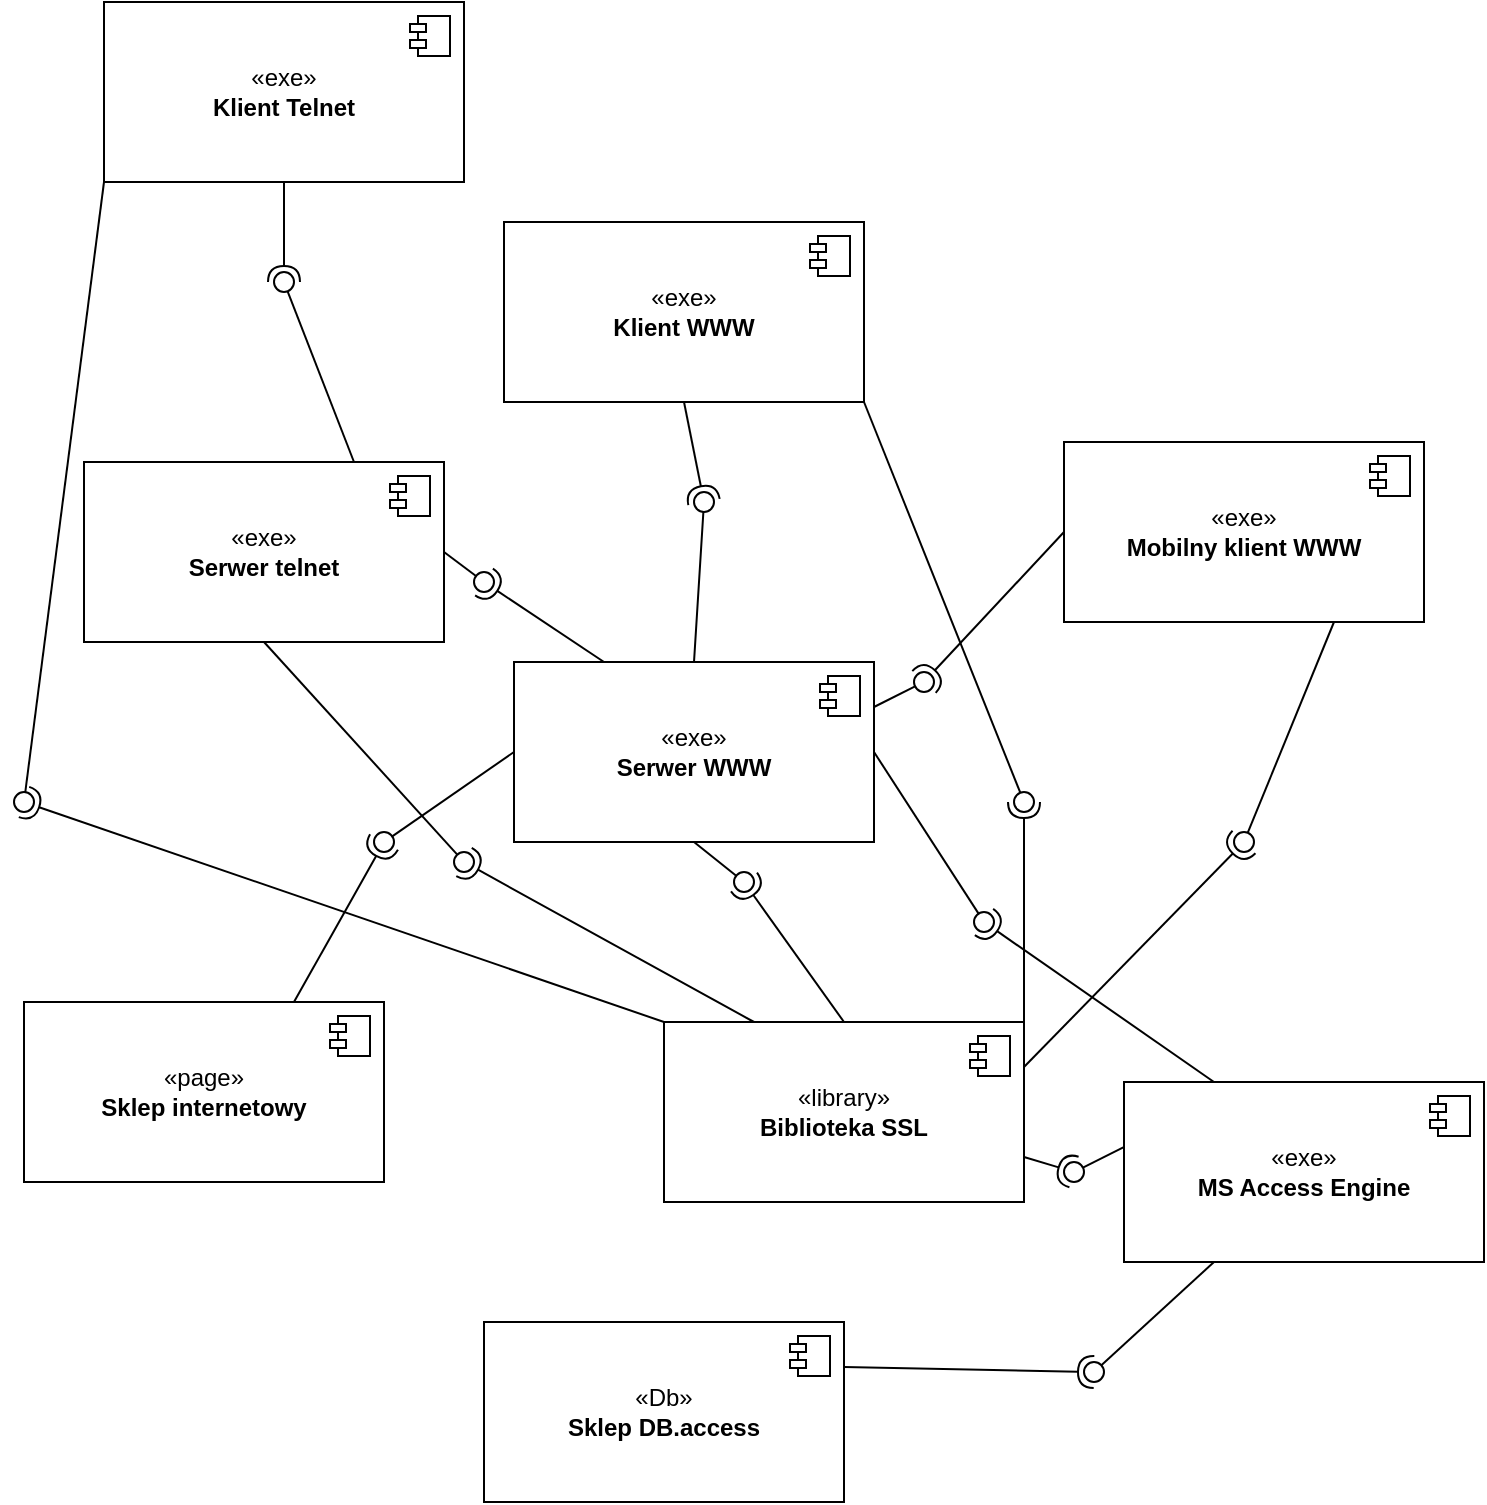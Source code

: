 <mxfile version="26.2.14" pages="2">
  <diagram name="Strona-1" id="enwb5_SqL0PR51shThCd">
    <mxGraphModel dx="1489" dy="849" grid="1" gridSize="10" guides="1" tooltips="1" connect="1" arrows="1" fold="1" page="1" pageScale="1" pageWidth="827" pageHeight="1169" math="0" shadow="0">
      <root>
        <mxCell id="0" />
        <mxCell id="1" parent="0" />
        <mxCell id="jaPRmDYY-AZb9BIHkcQ9-36" value="«exe»&lt;br&gt;&lt;b&gt;Serwer WWW&lt;/b&gt;" style="html=1;dropTarget=0;whiteSpace=wrap;" parent="1" vertex="1">
          <mxGeometry x="275" y="390" width="180" height="90" as="geometry" />
        </mxCell>
        <mxCell id="jaPRmDYY-AZb9BIHkcQ9-37" value="" style="shape=module;jettyWidth=8;jettyHeight=4;" parent="jaPRmDYY-AZb9BIHkcQ9-36" vertex="1">
          <mxGeometry x="1" width="20" height="20" relative="1" as="geometry">
            <mxPoint x="-27" y="7" as="offset" />
          </mxGeometry>
        </mxCell>
        <mxCell id="jaPRmDYY-AZb9BIHkcQ9-38" value="«page»&lt;br&gt;&lt;b&gt;Sklep internetowy&lt;/b&gt;" style="html=1;dropTarget=0;whiteSpace=wrap;" parent="1" vertex="1">
          <mxGeometry x="30" y="560" width="180" height="90" as="geometry" />
        </mxCell>
        <mxCell id="jaPRmDYY-AZb9BIHkcQ9-39" value="" style="shape=module;jettyWidth=8;jettyHeight=4;" parent="jaPRmDYY-AZb9BIHkcQ9-38" vertex="1">
          <mxGeometry x="1" width="20" height="20" relative="1" as="geometry">
            <mxPoint x="-27" y="7" as="offset" />
          </mxGeometry>
        </mxCell>
        <mxCell id="jaPRmDYY-AZb9BIHkcQ9-40" value="«exe»&lt;br&gt;&lt;b&gt;Klient WWW&lt;/b&gt;" style="html=1;dropTarget=0;whiteSpace=wrap;" parent="1" vertex="1">
          <mxGeometry x="270" y="170" width="180" height="90" as="geometry" />
        </mxCell>
        <mxCell id="jaPRmDYY-AZb9BIHkcQ9-41" value="" style="shape=module;jettyWidth=8;jettyHeight=4;" parent="jaPRmDYY-AZb9BIHkcQ9-40" vertex="1">
          <mxGeometry x="1" width="20" height="20" relative="1" as="geometry">
            <mxPoint x="-27" y="7" as="offset" />
          </mxGeometry>
        </mxCell>
        <mxCell id="jaPRmDYY-AZb9BIHkcQ9-42" value="«exe»&lt;br&gt;&lt;b&gt;Mobilny klient WWW&lt;/b&gt;" style="html=1;dropTarget=0;whiteSpace=wrap;" parent="1" vertex="1">
          <mxGeometry x="550" y="280" width="180" height="90" as="geometry" />
        </mxCell>
        <mxCell id="jaPRmDYY-AZb9BIHkcQ9-43" value="" style="shape=module;jettyWidth=8;jettyHeight=4;" parent="jaPRmDYY-AZb9BIHkcQ9-42" vertex="1">
          <mxGeometry x="1" width="20" height="20" relative="1" as="geometry">
            <mxPoint x="-27" y="7" as="offset" />
          </mxGeometry>
        </mxCell>
        <mxCell id="jaPRmDYY-AZb9BIHkcQ9-44" value="«Db»&lt;br&gt;&lt;b&gt;Sklep DB.access&lt;/b&gt;" style="html=1;dropTarget=0;whiteSpace=wrap;" parent="1" vertex="1">
          <mxGeometry x="260" y="720" width="180" height="90" as="geometry" />
        </mxCell>
        <mxCell id="jaPRmDYY-AZb9BIHkcQ9-45" value="" style="shape=module;jettyWidth=8;jettyHeight=4;" parent="jaPRmDYY-AZb9BIHkcQ9-44" vertex="1">
          <mxGeometry x="1" width="20" height="20" relative="1" as="geometry">
            <mxPoint x="-27" y="7" as="offset" />
          </mxGeometry>
        </mxCell>
        <mxCell id="jaPRmDYY-AZb9BIHkcQ9-46" value="«exe»&lt;br&gt;&lt;b&gt;MS Access Engine&lt;/b&gt;" style="html=1;dropTarget=0;whiteSpace=wrap;" parent="1" vertex="1">
          <mxGeometry x="580" y="600" width="180" height="90" as="geometry" />
        </mxCell>
        <mxCell id="jaPRmDYY-AZb9BIHkcQ9-47" value="" style="shape=module;jettyWidth=8;jettyHeight=4;" parent="jaPRmDYY-AZb9BIHkcQ9-46" vertex="1">
          <mxGeometry x="1" width="20" height="20" relative="1" as="geometry">
            <mxPoint x="-27" y="7" as="offset" />
          </mxGeometry>
        </mxCell>
        <mxCell id="jaPRmDYY-AZb9BIHkcQ9-48" value="«exe»&lt;br&gt;&lt;b&gt;Serwer telnet&lt;/b&gt;" style="html=1;dropTarget=0;whiteSpace=wrap;" parent="1" vertex="1">
          <mxGeometry x="60" y="290" width="180" height="90" as="geometry" />
        </mxCell>
        <mxCell id="jaPRmDYY-AZb9BIHkcQ9-49" value="" style="shape=module;jettyWidth=8;jettyHeight=4;" parent="jaPRmDYY-AZb9BIHkcQ9-48" vertex="1">
          <mxGeometry x="1" width="20" height="20" relative="1" as="geometry">
            <mxPoint x="-27" y="7" as="offset" />
          </mxGeometry>
        </mxCell>
        <mxCell id="jaPRmDYY-AZb9BIHkcQ9-50" value="«exe»&lt;br&gt;&lt;b&gt;Klient Telnet&lt;/b&gt;" style="html=1;dropTarget=0;whiteSpace=wrap;" parent="1" vertex="1">
          <mxGeometry x="70" y="60" width="180" height="90" as="geometry" />
        </mxCell>
        <mxCell id="jaPRmDYY-AZb9BIHkcQ9-51" value="" style="shape=module;jettyWidth=8;jettyHeight=4;" parent="jaPRmDYY-AZb9BIHkcQ9-50" vertex="1">
          <mxGeometry x="1" width="20" height="20" relative="1" as="geometry">
            <mxPoint x="-27" y="7" as="offset" />
          </mxGeometry>
        </mxCell>
        <mxCell id="jaPRmDYY-AZb9BIHkcQ9-52" value="«library»&lt;br&gt;&lt;b&gt;Biblioteka SSL&lt;/b&gt;" style="html=1;dropTarget=0;whiteSpace=wrap;" parent="1" vertex="1">
          <mxGeometry x="350" y="570" width="180" height="90" as="geometry" />
        </mxCell>
        <mxCell id="jaPRmDYY-AZb9BIHkcQ9-53" value="" style="shape=module;jettyWidth=8;jettyHeight=4;" parent="jaPRmDYY-AZb9BIHkcQ9-52" vertex="1">
          <mxGeometry x="1" width="20" height="20" relative="1" as="geometry">
            <mxPoint x="-27" y="7" as="offset" />
          </mxGeometry>
        </mxCell>
        <mxCell id="UwlScm_lfMqzpod9ZI4R-2" value="" style="rounded=0;orthogonalLoop=1;jettySize=auto;html=1;endArrow=oval;endFill=0;sketch=0;sourcePerimeterSpacing=0;targetPerimeterSpacing=0;endSize=10;entryX=0.5;entryY=0;entryDx=0;entryDy=0;exitX=0.5;exitY=0;exitDx=0;exitDy=0;" edge="1" target="jaPRmDYY-AZb9BIHkcQ9-36" parent="1" source="jaPRmDYY-AZb9BIHkcQ9-36">
          <mxGeometry relative="1" as="geometry">
            <mxPoint x="220" y="370" as="sourcePoint" />
          </mxGeometry>
        </mxCell>
        <mxCell id="UwlScm_lfMqzpod9ZI4R-3" value="" style="ellipse;whiteSpace=wrap;html=1;align=center;aspect=fixed;fillColor=none;strokeColor=none;resizable=0;perimeter=centerPerimeter;rotatable=0;allowArrows=0;points=[];outlineConnect=1;" vertex="1" parent="1">
          <mxGeometry x="445" y="570" width="10" height="10" as="geometry" />
        </mxCell>
        <mxCell id="UwlScm_lfMqzpod9ZI4R-18" value="" style="rounded=0;orthogonalLoop=1;jettySize=auto;html=1;endArrow=halfCircle;endFill=0;endSize=6;strokeWidth=1;sketch=0;exitX=1;exitY=0.25;exitDx=0;exitDy=0;entryX=0.471;entryY=0.7;entryDx=0;entryDy=0;entryPerimeter=0;" edge="1" target="UwlScm_lfMqzpod9ZI4R-20" parent="1" source="UwlScm_lfMqzpod9ZI4R-20">
          <mxGeometry relative="1" as="geometry">
            <mxPoint x="520" y="465" as="sourcePoint" />
            <mxPoint x="560" y="510" as="targetPoint" />
          </mxGeometry>
        </mxCell>
        <mxCell id="UwlScm_lfMqzpod9ZI4R-21" value="" style="rounded=0;orthogonalLoop=1;jettySize=auto;html=1;endArrow=halfCircle;endFill=0;endSize=6;strokeWidth=1;sketch=0;exitX=1;exitY=0.25;exitDx=0;exitDy=0;" edge="1" parent="1" source="jaPRmDYY-AZb9BIHkcQ9-44" target="UwlScm_lfMqzpod9ZI4R-20">
          <mxGeometry relative="1" as="geometry">
            <mxPoint x="440" y="743" as="sourcePoint" />
            <mxPoint x="560" y="510" as="targetPoint" />
          </mxGeometry>
        </mxCell>
        <mxCell id="UwlScm_lfMqzpod9ZI4R-22" value="" style="rounded=0;orthogonalLoop=1;jettySize=auto;html=1;endArrow=oval;endFill=0;sketch=0;sourcePerimeterSpacing=0;targetPerimeterSpacing=0;endSize=10;exitX=0.25;exitY=1;exitDx=0;exitDy=0;" edge="1" parent="1" source="jaPRmDYY-AZb9BIHkcQ9-46" target="UwlScm_lfMqzpod9ZI4R-20">
          <mxGeometry relative="1" as="geometry">
            <mxPoint x="625" y="690" as="sourcePoint" />
            <mxPoint x="565" y="750" as="targetPoint" />
          </mxGeometry>
        </mxCell>
        <mxCell id="UwlScm_lfMqzpod9ZI4R-20" value="" style="ellipse;whiteSpace=wrap;html=1;align=center;aspect=fixed;fillColor=none;strokeColor=none;resizable=0;perimeter=centerPerimeter;rotatable=0;allowArrows=0;points=[];outlineConnect=1;" vertex="1" parent="1">
          <mxGeometry x="560" y="740" width="10" height="10" as="geometry" />
        </mxCell>
        <mxCell id="UwlScm_lfMqzpod9ZI4R-23" value="" style="rounded=0;orthogonalLoop=1;jettySize=auto;html=1;endArrow=halfCircle;endFill=0;endSize=6;strokeWidth=1;sketch=0;exitX=0.5;exitY=1;exitDx=0;exitDy=0;" edge="1" parent="1" source="jaPRmDYY-AZb9BIHkcQ9-40">
          <mxGeometry relative="1" as="geometry">
            <mxPoint x="400" y="330" as="sourcePoint" />
            <mxPoint x="370" y="310" as="targetPoint" />
          </mxGeometry>
        </mxCell>
        <mxCell id="UwlScm_lfMqzpod9ZI4R-24" value="" style="rounded=0;orthogonalLoop=1;jettySize=auto;html=1;endArrow=oval;endFill=0;sketch=0;sourcePerimeterSpacing=0;targetPerimeterSpacing=0;endSize=10;exitX=0.5;exitY=0;exitDx=0;exitDy=0;" edge="1" parent="1" source="jaPRmDYY-AZb9BIHkcQ9-36">
          <mxGeometry relative="1" as="geometry">
            <mxPoint x="400" y="360" as="sourcePoint" />
            <mxPoint x="370" y="310" as="targetPoint" />
          </mxGeometry>
        </mxCell>
        <mxCell id="UwlScm_lfMqzpod9ZI4R-25" value="" style="ellipse;whiteSpace=wrap;html=1;align=center;aspect=fixed;fillColor=none;strokeColor=none;resizable=0;perimeter=centerPerimeter;rotatable=0;allowArrows=0;points=[];outlineConnect=1;" vertex="1" parent="1">
          <mxGeometry x="445" y="460" width="10" height="10" as="geometry" />
        </mxCell>
        <mxCell id="UwlScm_lfMqzpod9ZI4R-26" value="" style="rounded=0;orthogonalLoop=1;jettySize=auto;html=1;endArrow=halfCircle;endFill=0;endSize=6;strokeWidth=1;sketch=0;exitX=0;exitY=0.5;exitDx=0;exitDy=0;" edge="1" parent="1" source="jaPRmDYY-AZb9BIHkcQ9-42">
          <mxGeometry relative="1" as="geometry">
            <mxPoint x="470" y="465" as="sourcePoint" />
            <mxPoint x="480" y="400" as="targetPoint" />
          </mxGeometry>
        </mxCell>
        <mxCell id="UwlScm_lfMqzpod9ZI4R-27" value="" style="rounded=0;orthogonalLoop=1;jettySize=auto;html=1;endArrow=oval;endFill=0;sketch=0;sourcePerimeterSpacing=0;targetPerimeterSpacing=0;endSize=10;exitX=1;exitY=0.25;exitDx=0;exitDy=0;" edge="1" parent="1" source="jaPRmDYY-AZb9BIHkcQ9-36">
          <mxGeometry relative="1" as="geometry">
            <mxPoint x="430" y="465" as="sourcePoint" />
            <mxPoint x="480" y="400" as="targetPoint" />
          </mxGeometry>
        </mxCell>
        <mxCell id="UwlScm_lfMqzpod9ZI4R-28" value="" style="ellipse;whiteSpace=wrap;html=1;align=center;aspect=fixed;fillColor=none;strokeColor=none;resizable=0;perimeter=centerPerimeter;rotatable=0;allowArrows=0;points=[];outlineConnect=1;" vertex="1" parent="1">
          <mxGeometry x="445" y="460" width="10" height="10" as="geometry" />
        </mxCell>
        <mxCell id="UwlScm_lfMqzpod9ZI4R-29" value="" style="rounded=0;orthogonalLoop=1;jettySize=auto;html=1;endArrow=halfCircle;endFill=0;endSize=6;strokeWidth=1;sketch=0;exitX=0.5;exitY=0;exitDx=0;exitDy=0;" edge="1" parent="1" source="jaPRmDYY-AZb9BIHkcQ9-52">
          <mxGeometry relative="1" as="geometry">
            <mxPoint x="470" y="465" as="sourcePoint" />
            <mxPoint x="390" y="500" as="targetPoint" />
          </mxGeometry>
        </mxCell>
        <mxCell id="UwlScm_lfMqzpod9ZI4R-30" value="" style="rounded=0;orthogonalLoop=1;jettySize=auto;html=1;endArrow=oval;endFill=0;sketch=0;sourcePerimeterSpacing=0;targetPerimeterSpacing=0;endSize=10;exitX=0.5;exitY=1;exitDx=0;exitDy=0;" edge="1" parent="1" source="jaPRmDYY-AZb9BIHkcQ9-36">
          <mxGeometry relative="1" as="geometry">
            <mxPoint x="430" y="465" as="sourcePoint" />
            <mxPoint x="390" y="500" as="targetPoint" />
          </mxGeometry>
        </mxCell>
        <mxCell id="UwlScm_lfMqzpod9ZI4R-31" value="" style="ellipse;whiteSpace=wrap;html=1;align=center;aspect=fixed;fillColor=none;strokeColor=none;resizable=0;perimeter=centerPerimeter;rotatable=0;allowArrows=0;points=[];outlineConnect=1;" vertex="1" parent="1">
          <mxGeometry x="445" y="460" width="10" height="10" as="geometry" />
        </mxCell>
        <mxCell id="UwlScm_lfMqzpod9ZI4R-32" value="" style="rounded=0;orthogonalLoop=1;jettySize=auto;html=1;endArrow=halfCircle;endFill=0;endSize=6;strokeWidth=1;sketch=0;exitX=0.5;exitY=1;exitDx=0;exitDy=0;" edge="1" parent="1" source="jaPRmDYY-AZb9BIHkcQ9-50">
          <mxGeometry relative="1" as="geometry">
            <mxPoint x="160" y="240" as="sourcePoint" />
            <mxPoint x="160" y="200" as="targetPoint" />
          </mxGeometry>
        </mxCell>
        <mxCell id="UwlScm_lfMqzpod9ZI4R-33" value="" style="rounded=0;orthogonalLoop=1;jettySize=auto;html=1;endArrow=oval;endFill=0;sketch=0;sourcePerimeterSpacing=0;targetPerimeterSpacing=0;endSize=10;exitX=0.75;exitY=0;exitDx=0;exitDy=0;" edge="1" parent="1" source="jaPRmDYY-AZb9BIHkcQ9-48">
          <mxGeometry relative="1" as="geometry">
            <mxPoint x="430" y="465" as="sourcePoint" />
            <mxPoint x="160" y="200" as="targetPoint" />
          </mxGeometry>
        </mxCell>
        <mxCell id="UwlScm_lfMqzpod9ZI4R-34" value="" style="ellipse;whiteSpace=wrap;html=1;align=center;aspect=fixed;fillColor=none;strokeColor=none;resizable=0;perimeter=centerPerimeter;rotatable=0;allowArrows=0;points=[];outlineConnect=1;" vertex="1" parent="1">
          <mxGeometry x="445" y="460" width="10" height="10" as="geometry" />
        </mxCell>
        <mxCell id="UwlScm_lfMqzpod9ZI4R-35" value="" style="rounded=0;orthogonalLoop=1;jettySize=auto;html=1;endArrow=halfCircle;endFill=0;endSize=6;strokeWidth=1;sketch=0;exitX=0.25;exitY=0;exitDx=0;exitDy=0;" edge="1" parent="1" source="jaPRmDYY-AZb9BIHkcQ9-36">
          <mxGeometry relative="1" as="geometry">
            <mxPoint x="470" y="465" as="sourcePoint" />
            <mxPoint x="260" y="350" as="targetPoint" />
          </mxGeometry>
        </mxCell>
        <mxCell id="UwlScm_lfMqzpod9ZI4R-36" value="" style="rounded=0;orthogonalLoop=1;jettySize=auto;html=1;endArrow=oval;endFill=0;sketch=0;sourcePerimeterSpacing=0;targetPerimeterSpacing=0;endSize=10;exitX=1;exitY=0.5;exitDx=0;exitDy=0;" edge="1" parent="1" source="jaPRmDYY-AZb9BIHkcQ9-48">
          <mxGeometry relative="1" as="geometry">
            <mxPoint x="430" y="465" as="sourcePoint" />
            <mxPoint x="260" y="350" as="targetPoint" />
          </mxGeometry>
        </mxCell>
        <mxCell id="UwlScm_lfMqzpod9ZI4R-37" value="" style="ellipse;whiteSpace=wrap;html=1;align=center;aspect=fixed;fillColor=none;strokeColor=none;resizable=0;perimeter=centerPerimeter;rotatable=0;allowArrows=0;points=[];outlineConnect=1;" vertex="1" parent="1">
          <mxGeometry x="445" y="460" width="10" height="10" as="geometry" />
        </mxCell>
        <mxCell id="UwlScm_lfMqzpod9ZI4R-38" value="" style="rounded=0;orthogonalLoop=1;jettySize=auto;html=1;endArrow=halfCircle;endFill=0;endSize=6;strokeWidth=1;sketch=0;exitX=0.75;exitY=0;exitDx=0;exitDy=0;" edge="1" parent="1" source="jaPRmDYY-AZb9BIHkcQ9-38">
          <mxGeometry relative="1" as="geometry">
            <mxPoint x="275" y="458" as="sourcePoint" />
            <mxPoint x="210" y="480" as="targetPoint" />
          </mxGeometry>
        </mxCell>
        <mxCell id="UwlScm_lfMqzpod9ZI4R-39" value="" style="rounded=0;orthogonalLoop=1;jettySize=auto;html=1;endArrow=oval;endFill=0;sketch=0;sourcePerimeterSpacing=0;targetPerimeterSpacing=0;endSize=10;exitX=0;exitY=0.5;exitDx=0;exitDy=0;" edge="1" parent="1" source="jaPRmDYY-AZb9BIHkcQ9-36">
          <mxGeometry relative="1" as="geometry">
            <mxPoint x="430" y="465" as="sourcePoint" />
            <mxPoint x="210" y="480" as="targetPoint" />
          </mxGeometry>
        </mxCell>
        <mxCell id="UwlScm_lfMqzpod9ZI4R-40" value="" style="ellipse;whiteSpace=wrap;html=1;align=center;aspect=fixed;fillColor=none;strokeColor=none;resizable=0;perimeter=centerPerimeter;rotatable=0;allowArrows=0;points=[];outlineConnect=1;" vertex="1" parent="1">
          <mxGeometry x="445" y="460" width="10" height="10" as="geometry" />
        </mxCell>
        <mxCell id="UwlScm_lfMqzpod9ZI4R-41" value="" style="rounded=0;orthogonalLoop=1;jettySize=auto;html=1;endArrow=halfCircle;endFill=0;endSize=6;strokeWidth=1;sketch=0;exitX=0.25;exitY=0;exitDx=0;exitDy=0;" edge="1" parent="1" source="jaPRmDYY-AZb9BIHkcQ9-46">
          <mxGeometry relative="1" as="geometry">
            <mxPoint x="470" y="465" as="sourcePoint" />
            <mxPoint x="510" y="520" as="targetPoint" />
          </mxGeometry>
        </mxCell>
        <mxCell id="UwlScm_lfMqzpod9ZI4R-42" value="" style="rounded=0;orthogonalLoop=1;jettySize=auto;html=1;endArrow=oval;endFill=0;sketch=0;sourcePerimeterSpacing=0;targetPerimeterSpacing=0;endSize=10;exitX=1;exitY=0.5;exitDx=0;exitDy=0;" edge="1" parent="1" source="jaPRmDYY-AZb9BIHkcQ9-36">
          <mxGeometry relative="1" as="geometry">
            <mxPoint x="430" y="465" as="sourcePoint" />
            <mxPoint x="510" y="520" as="targetPoint" />
          </mxGeometry>
        </mxCell>
        <mxCell id="UwlScm_lfMqzpod9ZI4R-43" value="" style="ellipse;whiteSpace=wrap;html=1;align=center;aspect=fixed;fillColor=none;strokeColor=none;resizable=0;perimeter=centerPerimeter;rotatable=0;allowArrows=0;points=[];outlineConnect=1;" vertex="1" parent="1">
          <mxGeometry x="445" y="460" width="10" height="10" as="geometry" />
        </mxCell>
        <mxCell id="UwlScm_lfMqzpod9ZI4R-44" value="" style="rounded=0;orthogonalLoop=1;jettySize=auto;html=1;endArrow=halfCircle;endFill=0;endSize=6;strokeWidth=1;sketch=0;exitX=1;exitY=0;exitDx=0;exitDy=0;" edge="1" parent="1" source="jaPRmDYY-AZb9BIHkcQ9-52">
          <mxGeometry relative="1" as="geometry">
            <mxPoint x="540" y="480" as="sourcePoint" />
            <mxPoint x="530" y="460" as="targetPoint" />
          </mxGeometry>
        </mxCell>
        <mxCell id="UwlScm_lfMqzpod9ZI4R-45" value="" style="rounded=0;orthogonalLoop=1;jettySize=auto;html=1;endArrow=oval;endFill=0;sketch=0;sourcePerimeterSpacing=0;targetPerimeterSpacing=0;endSize=10;exitX=1;exitY=1;exitDx=0;exitDy=0;" edge="1" parent="1" source="jaPRmDYY-AZb9BIHkcQ9-40">
          <mxGeometry relative="1" as="geometry">
            <mxPoint x="510" y="440" as="sourcePoint" />
            <mxPoint x="530" y="460" as="targetPoint" />
          </mxGeometry>
        </mxCell>
        <mxCell id="UwlScm_lfMqzpod9ZI4R-46" value="" style="ellipse;whiteSpace=wrap;html=1;align=center;aspect=fixed;fillColor=none;strokeColor=none;resizable=0;perimeter=centerPerimeter;rotatable=0;allowArrows=0;points=[];outlineConnect=1;" vertex="1" parent="1">
          <mxGeometry x="445" y="460" width="10" height="10" as="geometry" />
        </mxCell>
        <mxCell id="UwlScm_lfMqzpod9ZI4R-48" value="" style="rounded=0;orthogonalLoop=1;jettySize=auto;html=1;endArrow=halfCircle;endFill=0;endSize=6;strokeWidth=1;sketch=0;exitX=1;exitY=0.25;exitDx=0;exitDy=0;" edge="1" parent="1" source="jaPRmDYY-AZb9BIHkcQ9-52">
          <mxGeometry relative="1" as="geometry">
            <mxPoint x="470" y="465" as="sourcePoint" />
            <mxPoint x="640" y="480" as="targetPoint" />
          </mxGeometry>
        </mxCell>
        <mxCell id="UwlScm_lfMqzpod9ZI4R-49" value="" style="rounded=0;orthogonalLoop=1;jettySize=auto;html=1;endArrow=oval;endFill=0;sketch=0;sourcePerimeterSpacing=0;targetPerimeterSpacing=0;endSize=10;exitX=0.75;exitY=1;exitDx=0;exitDy=0;" edge="1" parent="1" source="jaPRmDYY-AZb9BIHkcQ9-42">
          <mxGeometry relative="1" as="geometry">
            <mxPoint x="430" y="465" as="sourcePoint" />
            <mxPoint x="640" y="480" as="targetPoint" />
          </mxGeometry>
        </mxCell>
        <mxCell id="UwlScm_lfMqzpod9ZI4R-50" value="" style="ellipse;whiteSpace=wrap;html=1;align=center;aspect=fixed;fillColor=none;strokeColor=none;resizable=0;perimeter=centerPerimeter;rotatable=0;allowArrows=0;points=[];outlineConnect=1;" vertex="1" parent="1">
          <mxGeometry x="445" y="460" width="10" height="10" as="geometry" />
        </mxCell>
        <mxCell id="UwlScm_lfMqzpod9ZI4R-52" value="" style="rounded=0;orthogonalLoop=1;jettySize=auto;html=1;endArrow=halfCircle;endFill=0;endSize=6;strokeWidth=1;sketch=0;exitX=0;exitY=0;exitDx=0;exitDy=0;" edge="1" parent="1" source="jaPRmDYY-AZb9BIHkcQ9-52">
          <mxGeometry relative="1" as="geometry">
            <mxPoint x="470" y="465" as="sourcePoint" />
            <mxPoint x="30" y="460" as="targetPoint" />
          </mxGeometry>
        </mxCell>
        <mxCell id="UwlScm_lfMqzpod9ZI4R-53" value="" style="rounded=0;orthogonalLoop=1;jettySize=auto;html=1;endArrow=oval;endFill=0;sketch=0;sourcePerimeterSpacing=0;targetPerimeterSpacing=0;endSize=10;exitX=0;exitY=1;exitDx=0;exitDy=0;" edge="1" parent="1" source="jaPRmDYY-AZb9BIHkcQ9-50">
          <mxGeometry relative="1" as="geometry">
            <mxPoint x="430" y="465" as="sourcePoint" />
            <mxPoint x="30" y="460" as="targetPoint" />
          </mxGeometry>
        </mxCell>
        <mxCell id="UwlScm_lfMqzpod9ZI4R-54" value="" style="ellipse;whiteSpace=wrap;html=1;align=center;aspect=fixed;fillColor=none;strokeColor=none;resizable=0;perimeter=centerPerimeter;rotatable=0;allowArrows=0;points=[];outlineConnect=1;" vertex="1" parent="1">
          <mxGeometry x="445" y="460" width="10" height="10" as="geometry" />
        </mxCell>
        <mxCell id="UwlScm_lfMqzpod9ZI4R-55" value="" style="rounded=0;orthogonalLoop=1;jettySize=auto;html=1;endArrow=halfCircle;endFill=0;endSize=6;strokeWidth=1;sketch=0;exitX=0.25;exitY=0;exitDx=0;exitDy=0;" edge="1" parent="1" source="jaPRmDYY-AZb9BIHkcQ9-52">
          <mxGeometry relative="1" as="geometry">
            <mxPoint x="470" y="465" as="sourcePoint" />
            <mxPoint x="250" y="490" as="targetPoint" />
          </mxGeometry>
        </mxCell>
        <mxCell id="UwlScm_lfMqzpod9ZI4R-56" value="" style="rounded=0;orthogonalLoop=1;jettySize=auto;html=1;endArrow=oval;endFill=0;sketch=0;sourcePerimeterSpacing=0;targetPerimeterSpacing=0;endSize=10;exitX=0.5;exitY=1;exitDx=0;exitDy=0;" edge="1" parent="1" source="jaPRmDYY-AZb9BIHkcQ9-48">
          <mxGeometry relative="1" as="geometry">
            <mxPoint x="430" y="465" as="sourcePoint" />
            <mxPoint x="250" y="490" as="targetPoint" />
          </mxGeometry>
        </mxCell>
        <mxCell id="UwlScm_lfMqzpod9ZI4R-57" value="" style="ellipse;whiteSpace=wrap;html=1;align=center;aspect=fixed;fillColor=none;strokeColor=none;resizable=0;perimeter=centerPerimeter;rotatable=0;allowArrows=0;points=[];outlineConnect=1;" vertex="1" parent="1">
          <mxGeometry x="445" y="460" width="10" height="10" as="geometry" />
        </mxCell>
        <mxCell id="UwlScm_lfMqzpod9ZI4R-58" value="" style="rounded=0;orthogonalLoop=1;jettySize=auto;html=1;endArrow=halfCircle;endFill=0;endSize=6;strokeWidth=1;sketch=0;exitX=1;exitY=0.75;exitDx=0;exitDy=0;" edge="1" target="UwlScm_lfMqzpod9ZI4R-60" parent="1" source="jaPRmDYY-AZb9BIHkcQ9-52">
          <mxGeometry relative="1" as="geometry">
            <mxPoint x="470" y="465" as="sourcePoint" />
          </mxGeometry>
        </mxCell>
        <mxCell id="UwlScm_lfMqzpod9ZI4R-61" value="" style="rounded=0;orthogonalLoop=1;jettySize=auto;html=1;endArrow=oval;endFill=0;sketch=0;sourcePerimeterSpacing=0;targetPerimeterSpacing=0;endSize=10;exitX=-0.002;exitY=0.363;exitDx=0;exitDy=0;exitPerimeter=0;" edge="1" parent="1" source="jaPRmDYY-AZb9BIHkcQ9-46" target="UwlScm_lfMqzpod9ZI4R-60">
          <mxGeometry relative="1" as="geometry">
            <mxPoint x="530" y="638" as="sourcePoint" />
            <mxPoint x="560" y="640" as="targetPoint" />
            <Array as="points" />
          </mxGeometry>
        </mxCell>
        <mxCell id="UwlScm_lfMqzpod9ZI4R-60" value="" style="ellipse;whiteSpace=wrap;html=1;align=center;aspect=fixed;fillColor=none;strokeColor=none;resizable=0;perimeter=centerPerimeter;rotatable=0;allowArrows=0;points=[];outlineConnect=1;" vertex="1" parent="1">
          <mxGeometry x="550" y="640" width="10" height="10" as="geometry" />
        </mxCell>
      </root>
    </mxGraphModel>
  </diagram>
  <diagram id="Zubc5Qjgf-Bh1HENeu5M" name="Strona-2">
    <mxGraphModel dx="1489" dy="849" grid="1" gridSize="10" guides="1" tooltips="1" connect="1" arrows="1" fold="1" page="1" pageScale="1" pageWidth="827" pageHeight="1169" math="0" shadow="0">
      <root>
        <mxCell id="0" />
        <mxCell id="1" parent="0" />
        <mxCell id="66laOkLYcbYIupplPuTG-1" value="HOST klienta&lt;br&gt;&lt;br&gt;Klient WWW" style="verticalAlign=top;align=left;spacingTop=8;spacingLeft=2;spacingRight=12;shape=cube;size=10;direction=south;fontStyle=4;html=1;whiteSpace=wrap;" vertex="1" parent="1">
          <mxGeometry x="70" y="120" width="180" height="120" as="geometry" />
        </mxCell>
        <mxCell id="0OoPIwQwQ_NQq0NiUY8F-1" value="Urządzenie mobilne klienta&lt;br&gt;&lt;br&gt;Mobilny klient WWW" style="verticalAlign=top;align=left;spacingTop=8;spacingLeft=2;spacingRight=12;shape=cube;size=10;direction=south;fontStyle=4;html=1;whiteSpace=wrap;" vertex="1" parent="1">
          <mxGeometry x="420" y="121" width="180" height="120" as="geometry" />
        </mxCell>
        <mxCell id="pRzbuQBJjeoCETBUUAda-1" value="Serwer aplikacyjny&lt;br&gt;&lt;br&gt;Serwer WWW&lt;br&gt;Sklep Internetowy&lt;br&gt;&lt;span style=&quot;text-align: center;&quot;&gt;MS Access Engine&lt;br&gt;Serwer Telnet&lt;/span&gt;" style="verticalAlign=top;align=left;spacingTop=8;spacingLeft=2;spacingRight=12;shape=cube;size=10;direction=south;fontStyle=4;html=1;whiteSpace=wrap;" vertex="1" parent="1">
          <mxGeometry x="260" y="300" width="180" height="120" as="geometry" />
        </mxCell>
        <mxCell id="UMilFFi0_EUmllhra_2l-1" value="HOST administratora&lt;br&gt;&lt;br&gt;Klient Telnet" style="verticalAlign=top;align=left;spacingTop=8;spacingLeft=2;spacingRight=12;shape=cube;size=10;direction=south;fontStyle=4;html=1;whiteSpace=wrap;" vertex="1" parent="1">
          <mxGeometry x="50" y="610" width="180" height="120" as="geometry" />
        </mxCell>
        <mxCell id="nSL096P78CqYUxSxGZi0-1" value="DB serwer&lt;br&gt;&lt;br&gt;Sklep DB.access&lt;br&gt;&lt;span style=&quot;text-align: center;&quot;&gt;MS Access Engine&lt;/span&gt;" style="verticalAlign=top;align=left;spacingTop=8;spacingLeft=2;spacingRight=12;shape=cube;size=10;direction=south;fontStyle=4;html=1;whiteSpace=wrap;" vertex="1" parent="1">
          <mxGeometry x="480" y="500" width="180" height="120" as="geometry" />
        </mxCell>
        <mxCell id="LGrnDuQFORzKXI4injDB-2" value="" style="endArrow=none;html=1;rounded=0;entryX=0;entryY=0;entryDx=120.0;entryDy=95;entryPerimeter=0;exitX=0;exitY=0;exitDx=65;exitDy=180;exitPerimeter=0;" edge="1" parent="1" source="pRzbuQBJjeoCETBUUAda-1" target="66laOkLYcbYIupplPuTG-1">
          <mxGeometry width="50" height="50" relative="1" as="geometry">
            <mxPoint x="390" y="500" as="sourcePoint" />
            <mxPoint x="440" y="450" as="targetPoint" />
          </mxGeometry>
        </mxCell>
        <mxCell id="LGrnDuQFORzKXI4injDB-3" value="" style="endArrow=none;html=1;rounded=0;entryX=0;entryY=0;entryDx=120.0;entryDy=95;entryPerimeter=0;exitX=0;exitY=0;exitDx=55.0;exitDy=0;exitPerimeter=0;" edge="1" parent="1" source="pRzbuQBJjeoCETBUUAda-1" target="0OoPIwQwQ_NQq0NiUY8F-1">
          <mxGeometry width="50" height="50" relative="1" as="geometry">
            <mxPoint x="390" y="500" as="sourcePoint" />
            <mxPoint x="440" y="450" as="targetPoint" />
          </mxGeometry>
        </mxCell>
        <mxCell id="LGrnDuQFORzKXI4injDB-4" value="" style="endArrow=none;html=1;rounded=0;entryX=0;entryY=0;entryDx=120.0;entryDy=10;entryPerimeter=0;exitX=0;exitY=0;exitDx=65;exitDy=180;exitPerimeter=0;" edge="1" parent="1" source="nSL096P78CqYUxSxGZi0-1" target="pRzbuQBJjeoCETBUUAda-1">
          <mxGeometry width="50" height="50" relative="1" as="geometry">
            <mxPoint x="390" y="500" as="sourcePoint" />
            <mxPoint x="440" y="450" as="targetPoint" />
          </mxGeometry>
        </mxCell>
        <mxCell id="LGrnDuQFORzKXI4injDB-5" value="" style="endArrow=none;html=1;rounded=0;exitX=0;exitY=0;exitDx=0;exitDy=85;exitPerimeter=0;entryX=1.001;entryY=0.856;entryDx=0;entryDy=0;entryPerimeter=0;" edge="1" parent="1" source="UMilFFi0_EUmllhra_2l-1" target="pRzbuQBJjeoCETBUUAda-1">
          <mxGeometry width="50" height="50" relative="1" as="geometry">
            <mxPoint x="390" y="500" as="sourcePoint" />
            <mxPoint x="440" y="450" as="targetPoint" />
          </mxGeometry>
        </mxCell>
      </root>
    </mxGraphModel>
  </diagram>
</mxfile>
